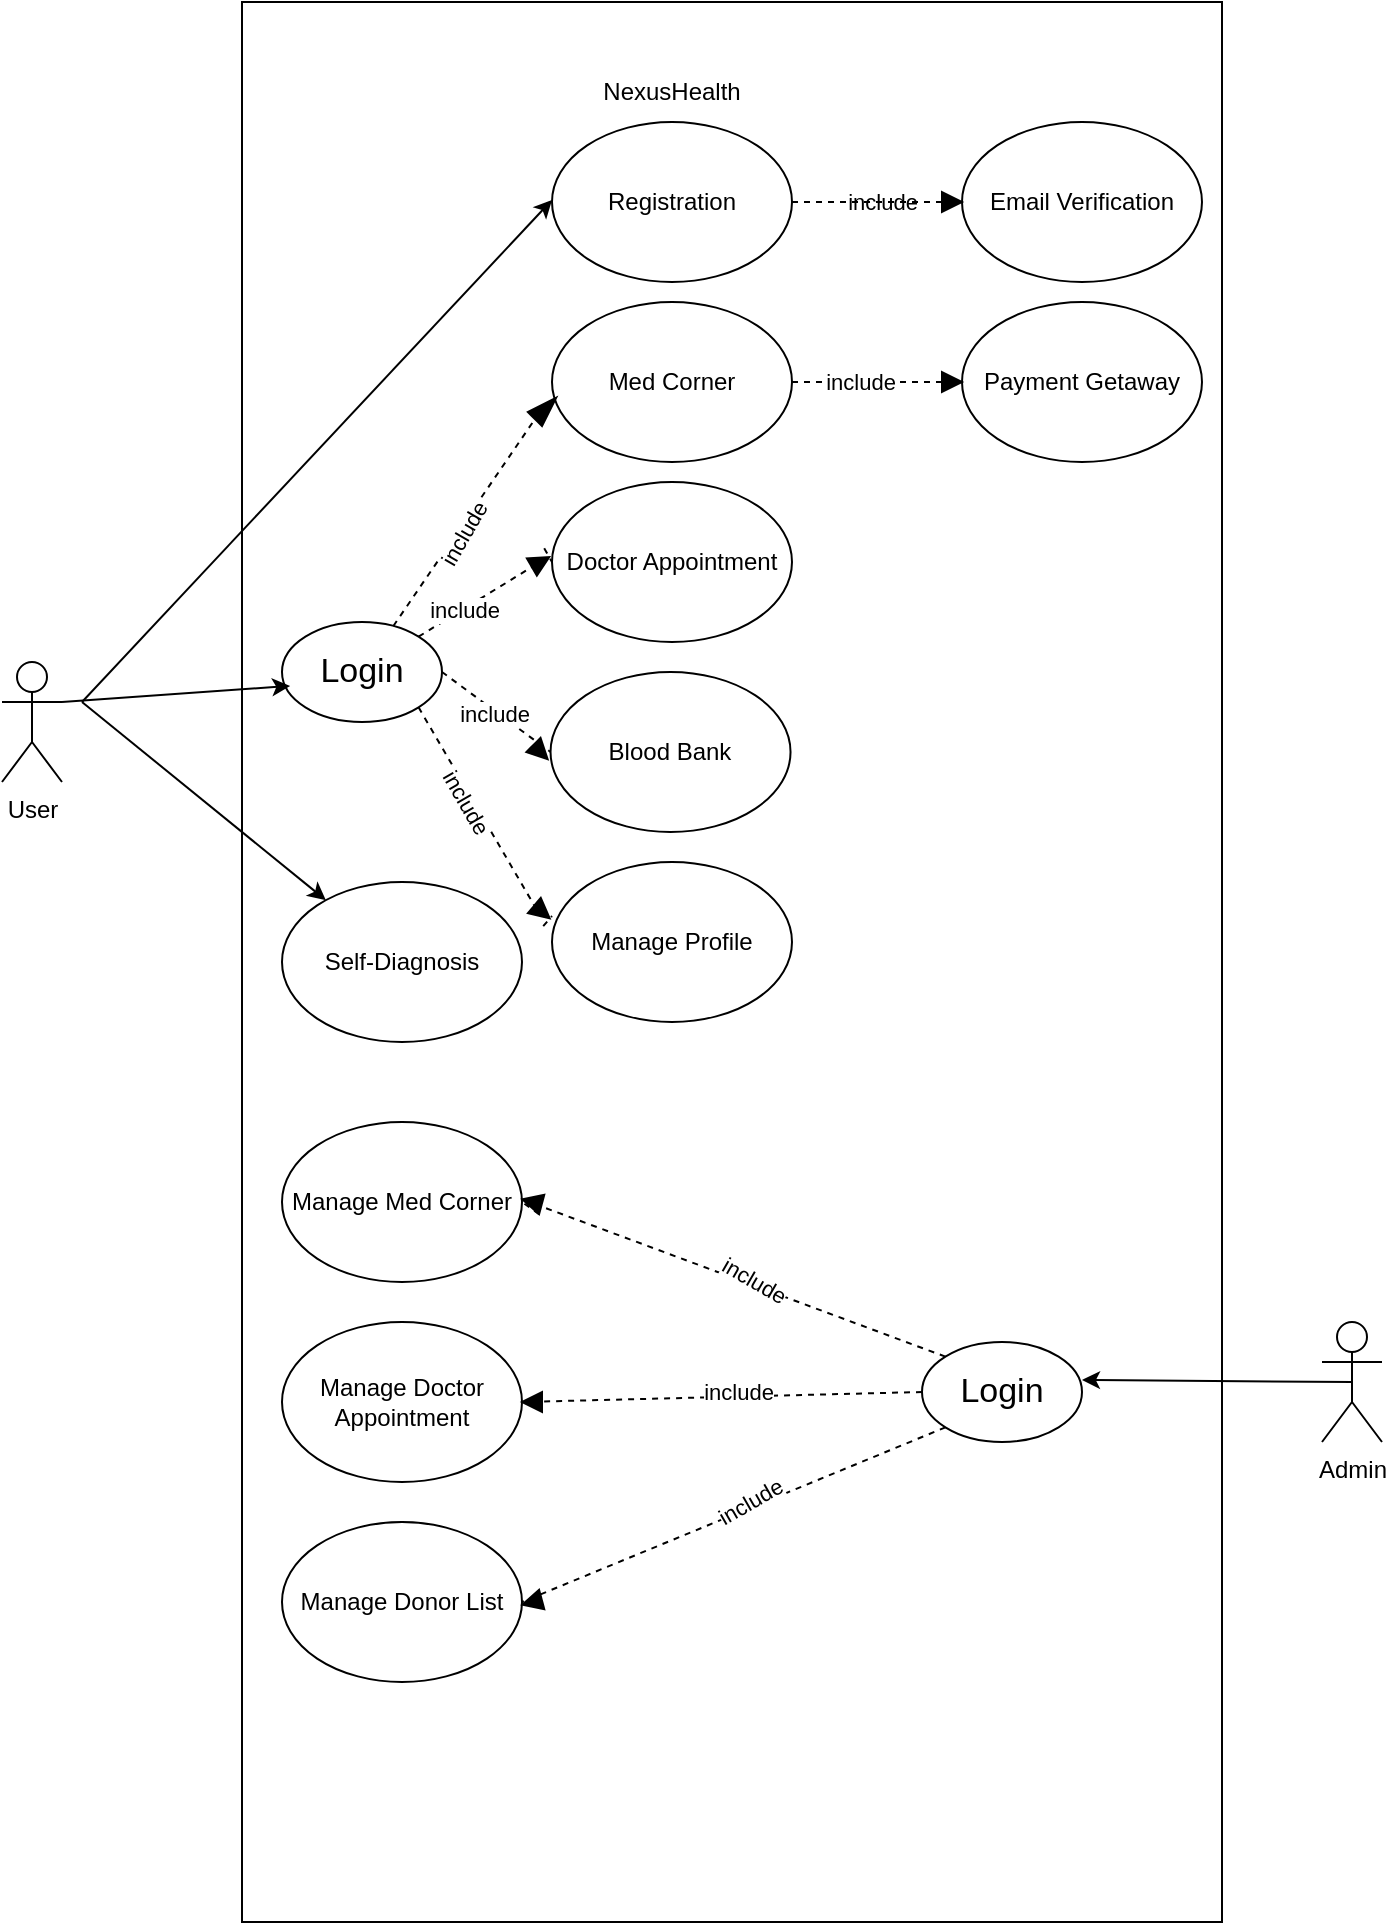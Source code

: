 <mxfile version="23.1.7" type="device">
  <diagram name="Page-1" id="e3SlM6-mmS8QucTvrMXh">
    <mxGraphModel dx="1628" dy="1899" grid="1" gridSize="10" guides="1" tooltips="1" connect="1" arrows="1" fold="1" page="1" pageScale="1" pageWidth="850" pageHeight="1100" math="0" shadow="0">
      <root>
        <mxCell id="0" />
        <mxCell id="1" parent="0" />
        <mxCell id="oHwY6LSlGHmF8sMcqno_-1" value="User" style="shape=umlActor;verticalLabelPosition=bottom;verticalAlign=top;html=1;outlineConnect=0;" vertex="1" parent="1">
          <mxGeometry x="90" y="320" width="30" height="60" as="geometry" />
        </mxCell>
        <mxCell id="oHwY6LSlGHmF8sMcqno_-6" value="Admin" style="shape=umlActor;verticalLabelPosition=bottom;verticalAlign=top;html=1;outlineConnect=0;" vertex="1" parent="1">
          <mxGeometry x="750" y="650" width="30" height="60" as="geometry" />
        </mxCell>
        <mxCell id="oHwY6LSlGHmF8sMcqno_-9" value="" style="rounded=0;whiteSpace=wrap;html=1;" vertex="1" parent="1">
          <mxGeometry x="210" y="-10" width="490" height="960" as="geometry" />
        </mxCell>
        <mxCell id="oHwY6LSlGHmF8sMcqno_-10" value="NexusHealth" style="text;html=1;align=center;verticalAlign=middle;whiteSpace=wrap;rounded=0;" vertex="1" parent="1">
          <mxGeometry x="395" y="20" width="60" height="30" as="geometry" />
        </mxCell>
        <mxCell id="oHwY6LSlGHmF8sMcqno_-11" value="Registration" style="ellipse;whiteSpace=wrap;html=1;" vertex="1" parent="1">
          <mxGeometry x="365" y="50" width="120" height="80" as="geometry" />
        </mxCell>
        <mxCell id="oHwY6LSlGHmF8sMcqno_-14" value="Self-Diagnosis" style="ellipse;whiteSpace=wrap;html=1;" vertex="1" parent="1">
          <mxGeometry x="230.0" y="430" width="120" height="80" as="geometry" />
        </mxCell>
        <mxCell id="oHwY6LSlGHmF8sMcqno_-15" value="Blood Bank" style="ellipse;whiteSpace=wrap;html=1;" vertex="1" parent="1">
          <mxGeometry x="364.27" y="325" width="120" height="80" as="geometry" />
        </mxCell>
        <mxCell id="oHwY6LSlGHmF8sMcqno_-16" value="Doctor Appointment" style="ellipse;whiteSpace=wrap;html=1;" vertex="1" parent="1">
          <mxGeometry x="365" y="230" width="120" height="80" as="geometry" />
        </mxCell>
        <mxCell id="oHwY6LSlGHmF8sMcqno_-17" value="Med Corner" style="ellipse;whiteSpace=wrap;html=1;" vertex="1" parent="1">
          <mxGeometry x="365" y="140" width="120" height="80" as="geometry" />
        </mxCell>
        <mxCell id="oHwY6LSlGHmF8sMcqno_-22" value="Manage Med Corner" style="ellipse;whiteSpace=wrap;html=1;" vertex="1" parent="1">
          <mxGeometry x="230" y="550" width="120" height="80" as="geometry" />
        </mxCell>
        <mxCell id="oHwY6LSlGHmF8sMcqno_-23" value="Manage Doctor Appointment" style="ellipse;whiteSpace=wrap;html=1;" vertex="1" parent="1">
          <mxGeometry x="230" y="650" width="120" height="80" as="geometry" />
        </mxCell>
        <mxCell id="oHwY6LSlGHmF8sMcqno_-24" value="Payment Getaway" style="ellipse;whiteSpace=wrap;html=1;" vertex="1" parent="1">
          <mxGeometry x="570" y="140" width="120" height="80" as="geometry" />
        </mxCell>
        <mxCell id="oHwY6LSlGHmF8sMcqno_-32" value="" style="endArrow=none;dashed=1;html=1;rounded=0;entryX=0;entryY=0.5;entryDx=0;entryDy=0;" edge="1" parent="1" source="oHwY6LSlGHmF8sMcqno_-73" target="oHwY6LSlGHmF8sMcqno_-24">
          <mxGeometry width="50" height="50" relative="1" as="geometry">
            <mxPoint x="485" y="300" as="sourcePoint" />
            <mxPoint x="550" y="250" as="targetPoint" />
          </mxGeometry>
        </mxCell>
        <mxCell id="oHwY6LSlGHmF8sMcqno_-39" value="Manage Donor List" style="ellipse;whiteSpace=wrap;html=1;" vertex="1" parent="1">
          <mxGeometry x="230" y="750" width="120" height="80" as="geometry" />
        </mxCell>
        <mxCell id="oHwY6LSlGHmF8sMcqno_-42" value="&lt;font style=&quot;font-size: 17px;&quot;&gt;Login&lt;/font&gt;" style="ellipse;whiteSpace=wrap;html=1;" vertex="1" parent="1">
          <mxGeometry x="230" y="300" width="80" height="50" as="geometry" />
        </mxCell>
        <mxCell id="oHwY6LSlGHmF8sMcqno_-45" value="" style="endArrow=classic;html=1;rounded=0;entryX=0.051;entryY=0.639;entryDx=0;entryDy=0;entryPerimeter=0;exitX=1;exitY=0.333;exitDx=0;exitDy=0;exitPerimeter=0;" edge="1" parent="1" source="oHwY6LSlGHmF8sMcqno_-1" target="oHwY6LSlGHmF8sMcqno_-42">
          <mxGeometry width="50" height="50" relative="1" as="geometry">
            <mxPoint x="450" y="170" as="sourcePoint" />
            <mxPoint x="500" y="120" as="targetPoint" />
          </mxGeometry>
        </mxCell>
        <mxCell id="oHwY6LSlGHmF8sMcqno_-52" value="" style="endArrow=none;dashed=1;html=1;rounded=0;exitX=1;exitY=0.5;exitDx=0;exitDy=0;entryX=0;entryY=0.5;entryDx=0;entryDy=0;" edge="1" parent="1" source="oHwY6LSlGHmF8sMcqno_-42" target="oHwY6LSlGHmF8sMcqno_-15">
          <mxGeometry width="50" height="50" relative="1" as="geometry">
            <mxPoint x="230" y="440" as="sourcePoint" />
            <mxPoint x="280" y="390" as="targetPoint" />
          </mxGeometry>
        </mxCell>
        <mxCell id="oHwY6LSlGHmF8sMcqno_-56" value="include" style="edgeLabel;html=1;align=center;verticalAlign=middle;resizable=0;points=[];" vertex="1" connectable="0" parent="oHwY6LSlGHmF8sMcqno_-52">
          <mxGeometry x="-0.02" y="-1" relative="1" as="geometry">
            <mxPoint as="offset" />
          </mxGeometry>
        </mxCell>
        <mxCell id="oHwY6LSlGHmF8sMcqno_-53" value="" style="endArrow=none;dashed=1;html=1;rounded=0;exitX=1;exitY=0;exitDx=0;exitDy=0;entryX=0;entryY=0.5;entryDx=0;entryDy=0;" edge="1" parent="1" source="oHwY6LSlGHmF8sMcqno_-63" target="oHwY6LSlGHmF8sMcqno_-16">
          <mxGeometry width="50" height="50" relative="1" as="geometry">
            <mxPoint x="450" y="190" as="sourcePoint" />
            <mxPoint x="500" y="140" as="targetPoint" />
          </mxGeometry>
        </mxCell>
        <mxCell id="oHwY6LSlGHmF8sMcqno_-54" value="" style="endArrow=classic;html=1;rounded=0;" edge="1" parent="1" target="oHwY6LSlGHmF8sMcqno_-14">
          <mxGeometry width="50" height="50" relative="1" as="geometry">
            <mxPoint x="130" y="340" as="sourcePoint" />
            <mxPoint x="500" y="270" as="targetPoint" />
          </mxGeometry>
        </mxCell>
        <mxCell id="oHwY6LSlGHmF8sMcqno_-60" value="" style="endArrow=none;dashed=1;html=1;rounded=0;entryX=0;entryY=0.5;entryDx=0;entryDy=0;" edge="1" parent="1" source="oHwY6LSlGHmF8sMcqno_-42" target="oHwY6LSlGHmF8sMcqno_-58">
          <mxGeometry width="50" height="50" relative="1" as="geometry">
            <mxPoint x="285" y="302" as="sourcePoint" />
            <mxPoint x="365" y="180" as="targetPoint" />
          </mxGeometry>
        </mxCell>
        <mxCell id="oHwY6LSlGHmF8sMcqno_-61" value="include" style="edgeLabel;html=1;align=center;verticalAlign=middle;resizable=0;points=[];rotation=-60;" vertex="1" connectable="0" parent="oHwY6LSlGHmF8sMcqno_-60">
          <mxGeometry x="-0.081" y="-3" relative="1" as="geometry">
            <mxPoint as="offset" />
          </mxGeometry>
        </mxCell>
        <mxCell id="oHwY6LSlGHmF8sMcqno_-58" value="" style="html=1;shadow=0;dashed=0;align=center;verticalAlign=middle;shape=mxgraph.arrows2.arrow;dy=0.6;dx=40;notch=0;fillColor=#000000;rotation=-45;" vertex="1" parent="1">
          <mxGeometry x="354.27" y="188.23" width="15" height="10" as="geometry" />
        </mxCell>
        <mxCell id="oHwY6LSlGHmF8sMcqno_-64" value="" style="endArrow=none;dashed=1;html=1;rounded=0;exitX=1;exitY=0;exitDx=0;exitDy=0;entryX=0;entryY=0.5;entryDx=0;entryDy=0;" edge="1" parent="1" source="oHwY6LSlGHmF8sMcqno_-42" target="oHwY6LSlGHmF8sMcqno_-63">
          <mxGeometry width="50" height="50" relative="1" as="geometry">
            <mxPoint x="298" y="307" as="sourcePoint" />
            <mxPoint x="365" y="270" as="targetPoint" />
          </mxGeometry>
        </mxCell>
        <mxCell id="oHwY6LSlGHmF8sMcqno_-65" value="include" style="edgeLabel;html=1;align=center;verticalAlign=middle;resizable=0;points=[];" vertex="1" connectable="0" parent="oHwY6LSlGHmF8sMcqno_-64">
          <mxGeometry x="-0.201" relative="1" as="geometry">
            <mxPoint as="offset" />
          </mxGeometry>
        </mxCell>
        <mxCell id="oHwY6LSlGHmF8sMcqno_-63" value="" style="html=1;shadow=0;dashed=0;align=center;verticalAlign=middle;shape=mxgraph.arrows2.arrow;dy=0.6;dx=40;notch=0;fillColor=#000000;rotation=-30;" vertex="1" parent="1">
          <mxGeometry x="354.27" y="265" width="10" height="10" as="geometry" />
        </mxCell>
        <mxCell id="oHwY6LSlGHmF8sMcqno_-66" value="" style="html=1;shadow=0;dashed=0;align=center;verticalAlign=middle;shape=mxgraph.arrows2.arrow;dy=0.6;dx=40;notch=0;fillColor=#000000;rotation=45;" vertex="1" parent="1">
          <mxGeometry x="354.27" y="360" width="10" height="10" as="geometry" />
        </mxCell>
        <mxCell id="oHwY6LSlGHmF8sMcqno_-67" value="" style="endArrow=classic;html=1;rounded=0;" edge="1" parent="1">
          <mxGeometry width="50" height="50" relative="1" as="geometry">
            <mxPoint x="130" y="340" as="sourcePoint" />
            <mxPoint x="365" y="89" as="targetPoint" />
          </mxGeometry>
        </mxCell>
        <mxCell id="oHwY6LSlGHmF8sMcqno_-68" value="Email Verification" style="ellipse;whiteSpace=wrap;html=1;" vertex="1" parent="1">
          <mxGeometry x="570" y="50" width="120" height="80" as="geometry" />
        </mxCell>
        <mxCell id="oHwY6LSlGHmF8sMcqno_-70" value="" style="endArrow=none;dashed=1;html=1;rounded=0;entryX=0;entryY=0.5;entryDx=0;entryDy=0;exitX=1;exitY=0.5;exitDx=0;exitDy=0;" edge="1" parent="1" source="oHwY6LSlGHmF8sMcqno_-34" target="oHwY6LSlGHmF8sMcqno_-68">
          <mxGeometry width="50" height="50" relative="1" as="geometry">
            <mxPoint x="480" y="100" as="sourcePoint" />
            <mxPoint x="530" y="50" as="targetPoint" />
          </mxGeometry>
        </mxCell>
        <mxCell id="oHwY6LSlGHmF8sMcqno_-71" value="include" style="edgeLabel;html=1;align=center;verticalAlign=middle;resizable=0;points=[];" vertex="1" connectable="0" parent="1">
          <mxGeometry x="530.004" y="90" as="geometry" />
        </mxCell>
        <mxCell id="oHwY6LSlGHmF8sMcqno_-72" value="" style="endArrow=none;dashed=1;html=1;rounded=0;entryX=0;entryY=0.5;entryDx=0;entryDy=0;exitX=1;exitY=0.5;exitDx=0;exitDy=0;" edge="1" parent="1" source="oHwY6LSlGHmF8sMcqno_-11" target="oHwY6LSlGHmF8sMcqno_-34">
          <mxGeometry width="50" height="50" relative="1" as="geometry">
            <mxPoint x="485" y="90" as="sourcePoint" />
            <mxPoint x="570" y="90" as="targetPoint" />
          </mxGeometry>
        </mxCell>
        <mxCell id="oHwY6LSlGHmF8sMcqno_-34" value="" style="html=1;shadow=0;dashed=0;align=center;verticalAlign=middle;shape=mxgraph.arrows2.arrow;dy=0.6;dx=40;notch=0;fillColor=#000000;" vertex="1" parent="1">
          <mxGeometry x="560" y="85" width="10" height="10" as="geometry" />
        </mxCell>
        <mxCell id="oHwY6LSlGHmF8sMcqno_-74" value="" style="endArrow=none;dashed=1;html=1;rounded=0;entryX=0;entryY=0.5;entryDx=0;entryDy=0;" edge="1" parent="1" source="oHwY6LSlGHmF8sMcqno_-17" target="oHwY6LSlGHmF8sMcqno_-73">
          <mxGeometry width="50" height="50" relative="1" as="geometry">
            <mxPoint x="485" y="180" as="sourcePoint" />
            <mxPoint x="570" y="180" as="targetPoint" />
          </mxGeometry>
        </mxCell>
        <mxCell id="oHwY6LSlGHmF8sMcqno_-75" value="include" style="edgeLabel;html=1;align=center;verticalAlign=middle;resizable=0;points=[];" vertex="1" connectable="0" parent="oHwY6LSlGHmF8sMcqno_-74">
          <mxGeometry x="-0.09" relative="1" as="geometry">
            <mxPoint as="offset" />
          </mxGeometry>
        </mxCell>
        <mxCell id="oHwY6LSlGHmF8sMcqno_-73" value="" style="html=1;shadow=0;dashed=0;align=center;verticalAlign=middle;shape=mxgraph.arrows2.arrow;dy=0.6;dx=40;notch=0;fillColor=#000000;" vertex="1" parent="1">
          <mxGeometry x="560" y="175" width="10" height="10" as="geometry" />
        </mxCell>
        <mxCell id="oHwY6LSlGHmF8sMcqno_-76" value="&lt;font style=&quot;font-size: 17px;&quot;&gt;Login&lt;/font&gt;" style="ellipse;whiteSpace=wrap;html=1;" vertex="1" parent="1">
          <mxGeometry x="550" y="660" width="80" height="50" as="geometry" />
        </mxCell>
        <mxCell id="oHwY6LSlGHmF8sMcqno_-77" value="" style="endArrow=classic;html=1;rounded=0;exitX=0.5;exitY=0.5;exitDx=0;exitDy=0;exitPerimeter=0;" edge="1" parent="1" source="oHwY6LSlGHmF8sMcqno_-6">
          <mxGeometry width="50" height="50" relative="1" as="geometry">
            <mxPoint x="387" y="580" as="sourcePoint" />
            <mxPoint x="630" y="679" as="targetPoint" />
          </mxGeometry>
        </mxCell>
        <mxCell id="oHwY6LSlGHmF8sMcqno_-80" value="" style="endArrow=none;dashed=1;html=1;rounded=0;entryX=1;entryY=0.5;entryDx=0;entryDy=0;exitX=0;exitY=1;exitDx=0;exitDy=0;" edge="1" parent="1" source="oHwY6LSlGHmF8sMcqno_-76" target="oHwY6LSlGHmF8sMcqno_-39">
          <mxGeometry width="50" height="50" relative="1" as="geometry">
            <mxPoint x="484.27" y="613" as="sourcePoint" />
            <mxPoint x="554.27" y="510" as="targetPoint" />
          </mxGeometry>
        </mxCell>
        <mxCell id="oHwY6LSlGHmF8sMcqno_-81" value="include" style="edgeLabel;html=1;align=center;verticalAlign=middle;resizable=0;points=[];rotation=-30;" vertex="1" connectable="0" parent="oHwY6LSlGHmF8sMcqno_-80">
          <mxGeometry x="-0.081" y="-3" relative="1" as="geometry">
            <mxPoint as="offset" />
          </mxGeometry>
        </mxCell>
        <mxCell id="oHwY6LSlGHmF8sMcqno_-82" value="" style="endArrow=none;dashed=1;html=1;rounded=0;entryX=1;entryY=0.5;entryDx=0;entryDy=0;exitX=0;exitY=0.5;exitDx=0;exitDy=0;" edge="1" parent="1" source="oHwY6LSlGHmF8sMcqno_-89" target="oHwY6LSlGHmF8sMcqno_-23">
          <mxGeometry width="50" height="50" relative="1" as="geometry">
            <mxPoint x="494.27" y="623" as="sourcePoint" />
            <mxPoint x="564.27" y="520" as="targetPoint" />
          </mxGeometry>
        </mxCell>
        <mxCell id="oHwY6LSlGHmF8sMcqno_-84" value="" style="endArrow=none;dashed=1;html=1;rounded=0;entryX=1;entryY=0.5;entryDx=0;entryDy=0;exitX=0;exitY=0;exitDx=0;exitDy=0;" edge="1" parent="1" source="oHwY6LSlGHmF8sMcqno_-86" target="oHwY6LSlGHmF8sMcqno_-22">
          <mxGeometry width="50" height="50" relative="1" as="geometry">
            <mxPoint x="504.27" y="633" as="sourcePoint" />
            <mxPoint x="574.27" y="530" as="targetPoint" />
          </mxGeometry>
        </mxCell>
        <mxCell id="oHwY6LSlGHmF8sMcqno_-87" value="" style="endArrow=none;dashed=1;html=1;rounded=0;entryX=1;entryY=0.5;entryDx=0;entryDy=0;exitX=0;exitY=0;exitDx=0;exitDy=0;" edge="1" parent="1" source="oHwY6LSlGHmF8sMcqno_-76" target="oHwY6LSlGHmF8sMcqno_-86">
          <mxGeometry width="50" height="50" relative="1" as="geometry">
            <mxPoint x="562" y="667" as="sourcePoint" />
            <mxPoint x="350" y="590" as="targetPoint" />
          </mxGeometry>
        </mxCell>
        <mxCell id="oHwY6LSlGHmF8sMcqno_-88" value="include" style="edgeLabel;html=1;align=center;verticalAlign=middle;resizable=0;points=[];rotation=30;" vertex="1" connectable="0" parent="oHwY6LSlGHmF8sMcqno_-87">
          <mxGeometry x="-0.081" y="-3" relative="1" as="geometry">
            <mxPoint as="offset" />
          </mxGeometry>
        </mxCell>
        <mxCell id="oHwY6LSlGHmF8sMcqno_-86" value="" style="html=1;shadow=0;dashed=0;align=center;verticalAlign=middle;shape=mxgraph.arrows2.arrow;dy=0.6;dx=40;notch=0;fillColor=#000000;rotation=-165;" vertex="1" parent="1">
          <mxGeometry x="350" y="585" width="10" height="10" as="geometry" />
        </mxCell>
        <mxCell id="oHwY6LSlGHmF8sMcqno_-90" value="" style="endArrow=none;dashed=1;html=1;rounded=0;entryX=1;entryY=0.5;entryDx=0;entryDy=0;exitX=0;exitY=0.5;exitDx=0;exitDy=0;" edge="1" parent="1" source="oHwY6LSlGHmF8sMcqno_-76" target="oHwY6LSlGHmF8sMcqno_-89">
          <mxGeometry width="50" height="50" relative="1" as="geometry">
            <mxPoint x="550" y="685" as="sourcePoint" />
            <mxPoint x="350" y="690" as="targetPoint" />
          </mxGeometry>
        </mxCell>
        <mxCell id="oHwY6LSlGHmF8sMcqno_-91" value="include" style="edgeLabel;html=1;align=center;verticalAlign=middle;resizable=0;points=[];rotation=0;" vertex="1" connectable="0" parent="oHwY6LSlGHmF8sMcqno_-90">
          <mxGeometry x="-0.081" y="-3" relative="1" as="geometry">
            <mxPoint as="offset" />
          </mxGeometry>
        </mxCell>
        <mxCell id="oHwY6LSlGHmF8sMcqno_-89" value="" style="html=1;shadow=0;dashed=0;align=center;verticalAlign=middle;shape=mxgraph.arrows2.arrow;dy=0.6;dx=40;notch=0;fillColor=#000000;rotation=-180;" vertex="1" parent="1">
          <mxGeometry x="350" y="685" width="10" height="10" as="geometry" />
        </mxCell>
        <mxCell id="oHwY6LSlGHmF8sMcqno_-92" value="" style="html=1;shadow=0;dashed=0;align=center;verticalAlign=middle;shape=mxgraph.arrows2.arrow;dy=0.6;dx=40;notch=0;fillColor=#000000;rotation=-195;" vertex="1" parent="1">
          <mxGeometry x="350" y="785" width="10" height="10" as="geometry" />
        </mxCell>
        <mxCell id="oHwY6LSlGHmF8sMcqno_-93" value="Manage Profile" style="ellipse;whiteSpace=wrap;html=1;" vertex="1" parent="1">
          <mxGeometry x="365" y="420" width="120" height="80" as="geometry" />
        </mxCell>
        <mxCell id="oHwY6LSlGHmF8sMcqno_-94" value="" style="endArrow=none;dashed=1;html=1;rounded=0;entryX=0;entryY=0.5;entryDx=0;entryDy=0;exitX=1;exitY=1;exitDx=0;exitDy=0;" edge="1" parent="1" source="oHwY6LSlGHmF8sMcqno_-96">
          <mxGeometry width="50" height="50" relative="1" as="geometry">
            <mxPoint x="295" y="550" as="sourcePoint" />
            <mxPoint x="365" y="447" as="targetPoint" />
          </mxGeometry>
        </mxCell>
        <mxCell id="oHwY6LSlGHmF8sMcqno_-97" value="" style="endArrow=none;dashed=1;html=1;rounded=0;entryX=0;entryY=0.5;entryDx=0;entryDy=0;exitX=1;exitY=1;exitDx=0;exitDy=0;" edge="1" parent="1" source="oHwY6LSlGHmF8sMcqno_-42" target="oHwY6LSlGHmF8sMcqno_-96">
          <mxGeometry width="50" height="50" relative="1" as="geometry">
            <mxPoint x="299" y="343" as="sourcePoint" />
            <mxPoint x="365" y="447" as="targetPoint" />
          </mxGeometry>
        </mxCell>
        <mxCell id="oHwY6LSlGHmF8sMcqno_-98" value="include" style="edgeLabel;html=1;align=center;verticalAlign=middle;resizable=0;points=[];rotation=60;" vertex="1" connectable="0" parent="oHwY6LSlGHmF8sMcqno_-97">
          <mxGeometry x="-0.081" y="-3" relative="1" as="geometry">
            <mxPoint as="offset" />
          </mxGeometry>
        </mxCell>
        <mxCell id="oHwY6LSlGHmF8sMcqno_-96" value="" style="html=1;shadow=0;dashed=0;align=center;verticalAlign=middle;shape=mxgraph.arrows2.arrow;dy=0.6;dx=40;notch=0;fillColor=#000000;rotation=40;" vertex="1" parent="1">
          <mxGeometry x="355" y="440" width="10" height="10" as="geometry" />
        </mxCell>
      </root>
    </mxGraphModel>
  </diagram>
</mxfile>
